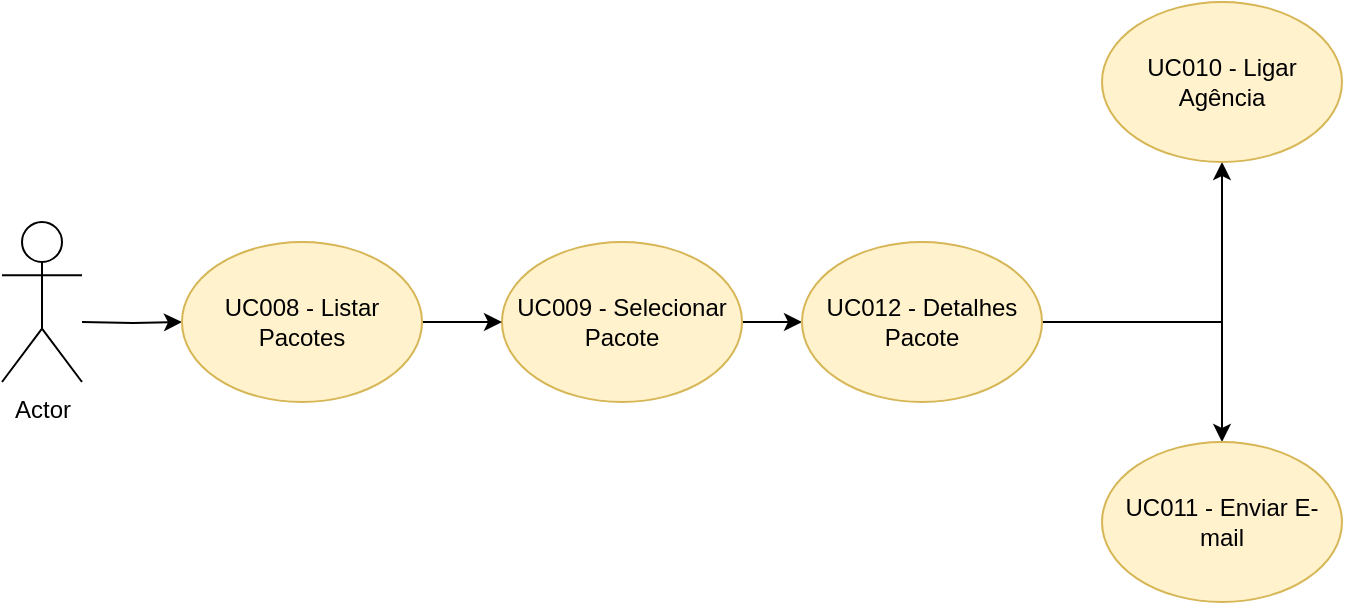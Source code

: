 <mxfile version="12.5.3" type="device"><diagram id="Hr57gjw62Km6LzxfCjDO" name="Page-1"><mxGraphModel dx="1024" dy="592" grid="1" gridSize="10" guides="1" tooltips="1" connect="1" arrows="1" fold="1" page="1" pageScale="1" pageWidth="827" pageHeight="1169" math="0" shadow="0"><root><mxCell id="0"/><mxCell id="1" parent="0"/><mxCell id="1Vy67GoAZiFdK2Nv9rDA-1" style="edgeStyle=orthogonalEdgeStyle;rounded=0;orthogonalLoop=1;jettySize=auto;html=1;" edge="1" parent="1" target="1Vy67GoAZiFdK2Nv9rDA-5"><mxGeometry relative="1" as="geometry"><mxPoint x="130" y="240" as="sourcePoint"/></mxGeometry></mxCell><mxCell id="1Vy67GoAZiFdK2Nv9rDA-2" style="edgeStyle=orthogonalEdgeStyle;rounded=0;orthogonalLoop=1;jettySize=auto;html=1;" edge="1" parent="1" source="1Vy67GoAZiFdK2Nv9rDA-3" target="1Vy67GoAZiFdK2Nv9rDA-8"><mxGeometry relative="1" as="geometry"/></mxCell><mxCell id="1Vy67GoAZiFdK2Nv9rDA-3" value="UC009 - Selecionar Pacote" style="ellipse;whiteSpace=wrap;html=1;fillColor=#fff2cc;strokeColor=#d6b656;" vertex="1" parent="1"><mxGeometry x="340" y="200" width="120" height="80" as="geometry"/></mxCell><mxCell id="1Vy67GoAZiFdK2Nv9rDA-4" style="edgeStyle=orthogonalEdgeStyle;rounded=0;orthogonalLoop=1;jettySize=auto;html=1;exitX=1;exitY=0.5;exitDx=0;exitDy=0;" edge="1" parent="1" source="1Vy67GoAZiFdK2Nv9rDA-5" target="1Vy67GoAZiFdK2Nv9rDA-3"><mxGeometry relative="1" as="geometry"/></mxCell><mxCell id="1Vy67GoAZiFdK2Nv9rDA-5" value="UC008 - Listar Pacotes" style="ellipse;whiteSpace=wrap;html=1;fillColor=#fff2cc;strokeColor=#d6b656;" vertex="1" parent="1"><mxGeometry x="180" y="200" width="120" height="80" as="geometry"/></mxCell><mxCell id="1Vy67GoAZiFdK2Nv9rDA-6" style="edgeStyle=orthogonalEdgeStyle;rounded=0;orthogonalLoop=1;jettySize=auto;html=1;" edge="1" parent="1" source="1Vy67GoAZiFdK2Nv9rDA-8" target="1Vy67GoAZiFdK2Nv9rDA-9"><mxGeometry relative="1" as="geometry"/></mxCell><mxCell id="1Vy67GoAZiFdK2Nv9rDA-7" style="edgeStyle=orthogonalEdgeStyle;rounded=0;orthogonalLoop=1;jettySize=auto;html=1;entryX=0.5;entryY=0;entryDx=0;entryDy=0;" edge="1" parent="1" source="1Vy67GoAZiFdK2Nv9rDA-8" target="1Vy67GoAZiFdK2Nv9rDA-10"><mxGeometry relative="1" as="geometry"/></mxCell><mxCell id="1Vy67GoAZiFdK2Nv9rDA-8" value="UC012 - Detalhes Pacote" style="ellipse;whiteSpace=wrap;html=1;fillColor=#fff2cc;strokeColor=#d6b656;" vertex="1" parent="1"><mxGeometry x="490" y="200" width="120" height="80" as="geometry"/></mxCell><mxCell id="1Vy67GoAZiFdK2Nv9rDA-9" value="UC010 - Ligar Agência" style="ellipse;whiteSpace=wrap;html=1;fillColor=#fff2cc;strokeColor=#d6b656;" vertex="1" parent="1"><mxGeometry x="640" y="80" width="120" height="80" as="geometry"/></mxCell><mxCell id="1Vy67GoAZiFdK2Nv9rDA-10" value="UC011 - Enviar E-mail" style="ellipse;whiteSpace=wrap;html=1;fillColor=#fff2cc;strokeColor=#d6b656;" vertex="1" parent="1"><mxGeometry x="640" y="300" width="120" height="80" as="geometry"/></mxCell><mxCell id="1Vy67GoAZiFdK2Nv9rDA-11" value="Actor" style="shape=umlActor;verticalLabelPosition=bottom;labelBackgroundColor=#ffffff;verticalAlign=top;html=1;outlineConnect=0;" vertex="1" parent="1"><mxGeometry x="90" y="190" width="40" height="80" as="geometry"/></mxCell></root></mxGraphModel></diagram></mxfile>